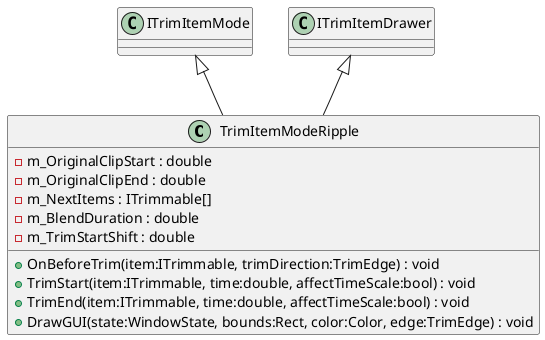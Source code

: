 @startuml
class TrimItemModeRipple {
    - m_OriginalClipStart : double
    - m_OriginalClipEnd : double
    - m_NextItems : ITrimmable[]
    - m_BlendDuration : double
    - m_TrimStartShift : double
    + OnBeforeTrim(item:ITrimmable, trimDirection:TrimEdge) : void
    + TrimStart(item:ITrimmable, time:double, affectTimeScale:bool) : void
    + TrimEnd(item:ITrimmable, time:double, affectTimeScale:bool) : void
    + DrawGUI(state:WindowState, bounds:Rect, color:Color, edge:TrimEdge) : void
}
ITrimItemMode <|-- TrimItemModeRipple
ITrimItemDrawer <|-- TrimItemModeRipple
@enduml
